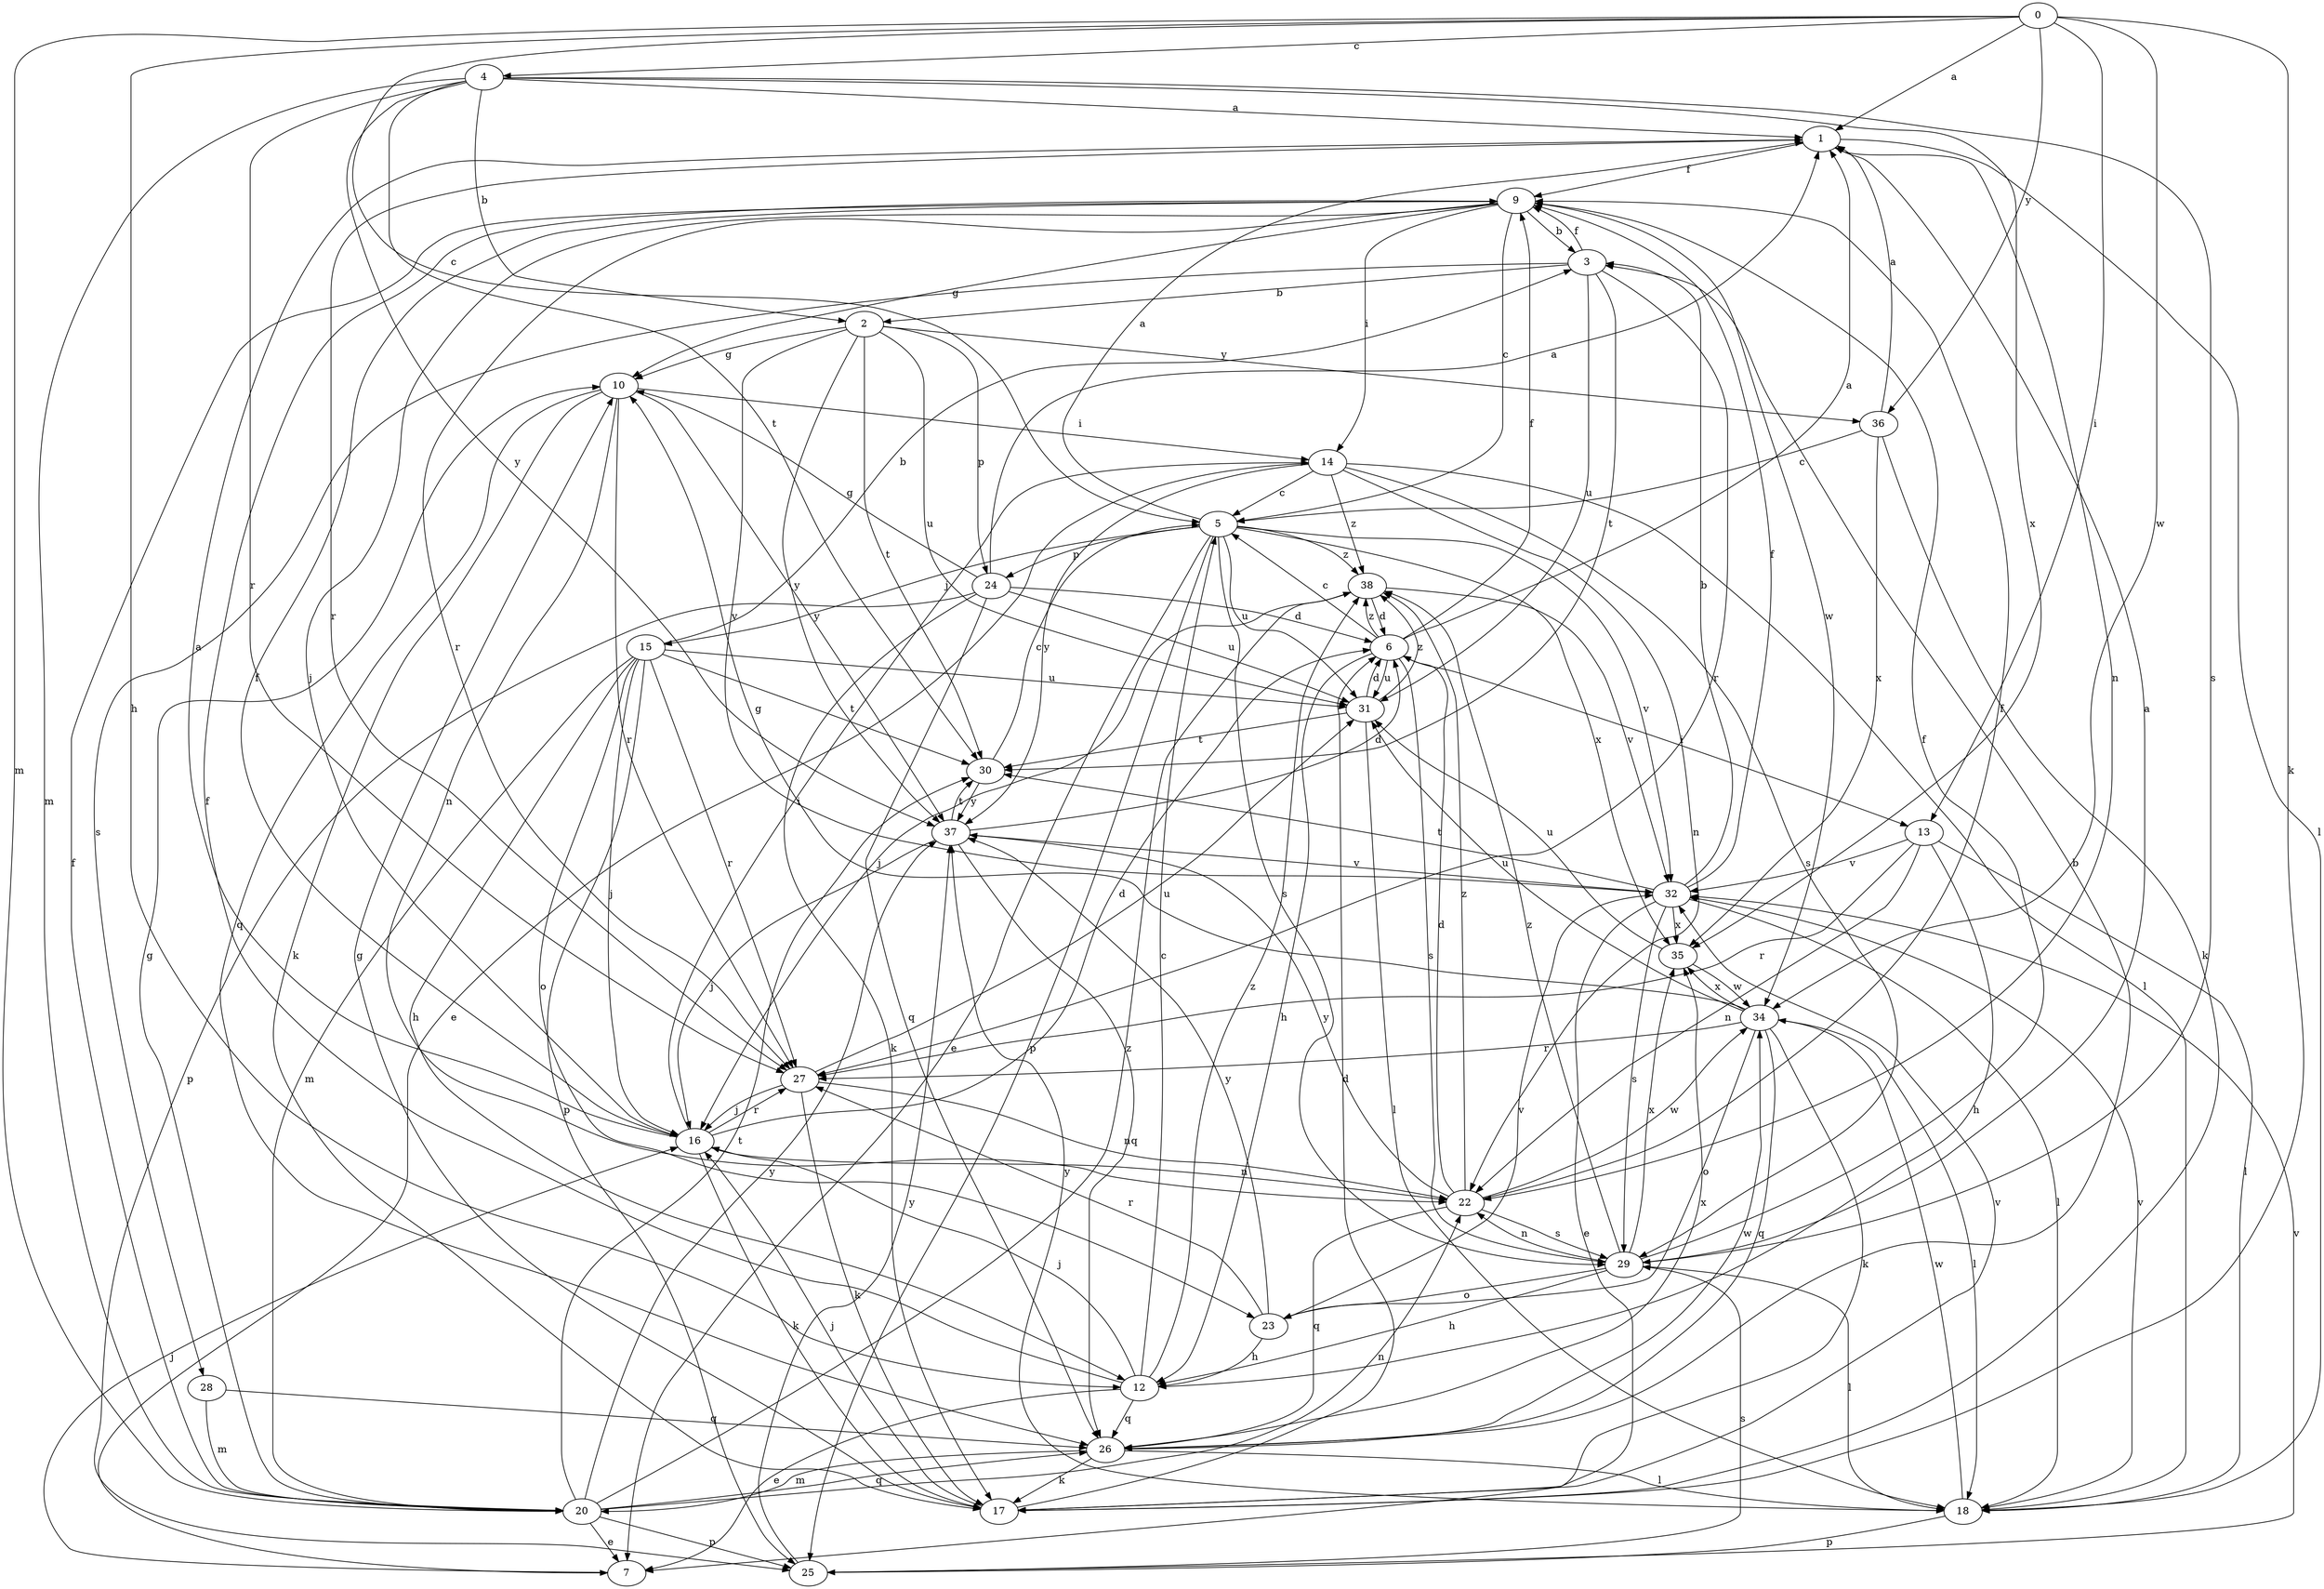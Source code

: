strict digraph  {
0;
1;
2;
3;
4;
5;
6;
7;
9;
10;
12;
13;
14;
15;
16;
17;
18;
20;
22;
23;
24;
25;
26;
27;
28;
29;
30;
31;
32;
34;
35;
36;
37;
38;
0 -> 1  [label=a];
0 -> 4  [label=c];
0 -> 5  [label=c];
0 -> 12  [label=h];
0 -> 13  [label=i];
0 -> 17  [label=k];
0 -> 20  [label=m];
0 -> 34  [label=w];
0 -> 36  [label=y];
1 -> 9  [label=f];
1 -> 18  [label=l];
1 -> 22  [label=n];
1 -> 27  [label=r];
2 -> 10  [label=g];
2 -> 24  [label=p];
2 -> 30  [label=t];
2 -> 31  [label=u];
2 -> 32  [label=v];
2 -> 36  [label=y];
2 -> 37  [label=y];
3 -> 2  [label=b];
3 -> 9  [label=f];
3 -> 27  [label=r];
3 -> 28  [label=s];
3 -> 30  [label=t];
3 -> 31  [label=u];
4 -> 1  [label=a];
4 -> 2  [label=b];
4 -> 20  [label=m];
4 -> 27  [label=r];
4 -> 29  [label=s];
4 -> 30  [label=t];
4 -> 35  [label=x];
4 -> 37  [label=y];
5 -> 1  [label=a];
5 -> 7  [label=e];
5 -> 15  [label=j];
5 -> 24  [label=p];
5 -> 25  [label=p];
5 -> 29  [label=s];
5 -> 31  [label=u];
5 -> 32  [label=v];
5 -> 35  [label=x];
5 -> 38  [label=z];
6 -> 1  [label=a];
6 -> 5  [label=c];
6 -> 9  [label=f];
6 -> 12  [label=h];
6 -> 13  [label=i];
6 -> 29  [label=s];
6 -> 31  [label=u];
6 -> 38  [label=z];
7 -> 16  [label=j];
9 -> 3  [label=b];
9 -> 5  [label=c];
9 -> 10  [label=g];
9 -> 14  [label=i];
9 -> 16  [label=j];
9 -> 27  [label=r];
9 -> 34  [label=w];
10 -> 14  [label=i];
10 -> 17  [label=k];
10 -> 22  [label=n];
10 -> 26  [label=q];
10 -> 27  [label=r];
10 -> 37  [label=y];
12 -> 5  [label=c];
12 -> 7  [label=e];
12 -> 9  [label=f];
12 -> 16  [label=j];
12 -> 26  [label=q];
12 -> 38  [label=z];
13 -> 12  [label=h];
13 -> 18  [label=l];
13 -> 22  [label=n];
13 -> 27  [label=r];
13 -> 32  [label=v];
14 -> 5  [label=c];
14 -> 7  [label=e];
14 -> 18  [label=l];
14 -> 22  [label=n];
14 -> 29  [label=s];
14 -> 37  [label=y];
14 -> 38  [label=z];
15 -> 3  [label=b];
15 -> 12  [label=h];
15 -> 16  [label=j];
15 -> 20  [label=m];
15 -> 23  [label=o];
15 -> 25  [label=p];
15 -> 27  [label=r];
15 -> 30  [label=t];
15 -> 31  [label=u];
16 -> 1  [label=a];
16 -> 6  [label=d];
16 -> 9  [label=f];
16 -> 14  [label=i];
16 -> 17  [label=k];
16 -> 22  [label=n];
16 -> 27  [label=r];
17 -> 6  [label=d];
17 -> 10  [label=g];
17 -> 16  [label=j];
17 -> 32  [label=v];
18 -> 25  [label=p];
18 -> 32  [label=v];
18 -> 34  [label=w];
18 -> 37  [label=y];
20 -> 7  [label=e];
20 -> 9  [label=f];
20 -> 10  [label=g];
20 -> 22  [label=n];
20 -> 25  [label=p];
20 -> 26  [label=q];
20 -> 30  [label=t];
20 -> 37  [label=y];
20 -> 38  [label=z];
22 -> 6  [label=d];
22 -> 9  [label=f];
22 -> 26  [label=q];
22 -> 29  [label=s];
22 -> 34  [label=w];
22 -> 37  [label=y];
22 -> 38  [label=z];
23 -> 12  [label=h];
23 -> 27  [label=r];
23 -> 32  [label=v];
23 -> 37  [label=y];
24 -> 1  [label=a];
24 -> 6  [label=d];
24 -> 10  [label=g];
24 -> 17  [label=k];
24 -> 25  [label=p];
24 -> 26  [label=q];
24 -> 31  [label=u];
25 -> 29  [label=s];
25 -> 32  [label=v];
25 -> 37  [label=y];
26 -> 3  [label=b];
26 -> 17  [label=k];
26 -> 18  [label=l];
26 -> 20  [label=m];
26 -> 34  [label=w];
26 -> 35  [label=x];
27 -> 16  [label=j];
27 -> 17  [label=k];
27 -> 22  [label=n];
27 -> 31  [label=u];
28 -> 20  [label=m];
28 -> 26  [label=q];
29 -> 1  [label=a];
29 -> 9  [label=f];
29 -> 12  [label=h];
29 -> 18  [label=l];
29 -> 22  [label=n];
29 -> 23  [label=o];
29 -> 35  [label=x];
29 -> 38  [label=z];
30 -> 5  [label=c];
30 -> 37  [label=y];
31 -> 6  [label=d];
31 -> 18  [label=l];
31 -> 30  [label=t];
31 -> 38  [label=z];
32 -> 3  [label=b];
32 -> 7  [label=e];
32 -> 9  [label=f];
32 -> 18  [label=l];
32 -> 29  [label=s];
32 -> 30  [label=t];
32 -> 35  [label=x];
34 -> 10  [label=g];
34 -> 17  [label=k];
34 -> 18  [label=l];
34 -> 23  [label=o];
34 -> 26  [label=q];
34 -> 27  [label=r];
34 -> 31  [label=u];
34 -> 35  [label=x];
35 -> 31  [label=u];
35 -> 34  [label=w];
36 -> 1  [label=a];
36 -> 5  [label=c];
36 -> 17  [label=k];
36 -> 35  [label=x];
37 -> 6  [label=d];
37 -> 16  [label=j];
37 -> 26  [label=q];
37 -> 30  [label=t];
37 -> 32  [label=v];
38 -> 6  [label=d];
38 -> 16  [label=j];
38 -> 32  [label=v];
}
